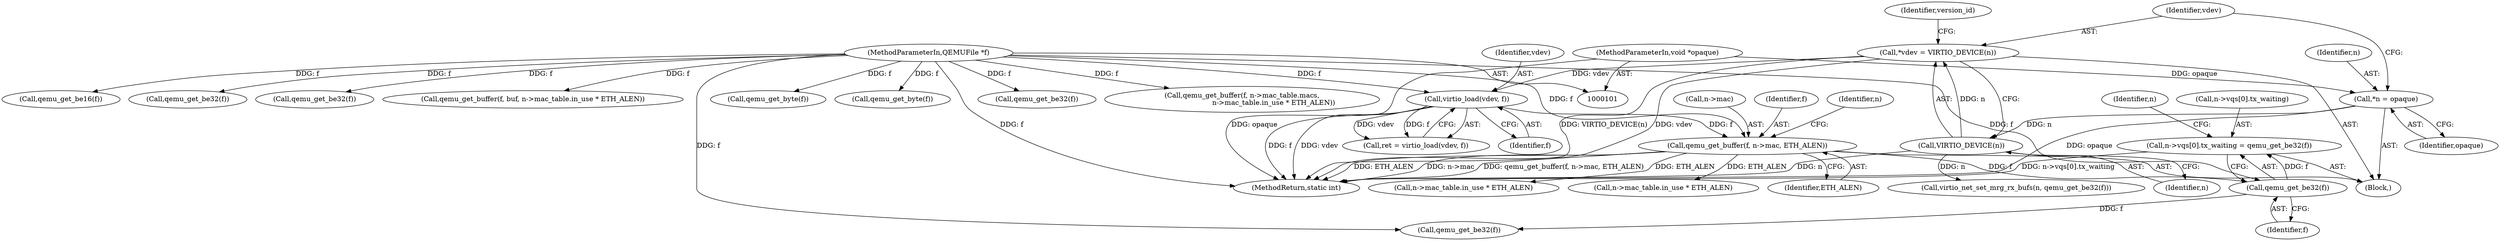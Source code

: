 digraph "0_qemu_98f93ddd84800f207889491e0b5d851386b459cf@array" {
"1000145" [label="(Call,n->vqs[0].tx_waiting = qemu_get_be32(f))"];
"1000153" [label="(Call,qemu_get_be32(f))"];
"1000139" [label="(Call,qemu_get_buffer(f, n->mac, ETH_ALEN))"];
"1000131" [label="(Call,virtio_load(vdev, f))"];
"1000111" [label="(Call,*vdev = VIRTIO_DEVICE(n))"];
"1000113" [label="(Call,VIRTIO_DEVICE(n))"];
"1000107" [label="(Call,*n = opaque)"];
"1000103" [label="(MethodParameterIn,void *opaque)"];
"1000102" [label="(MethodParameterIn,QEMUFile *f)"];
"1000113" [label="(Call,VIRTIO_DEVICE(n))"];
"1000105" [label="(Block,)"];
"1000145" [label="(Call,n->vqs[0].tx_waiting = qemu_get_be32(f))"];
"1000153" [label="(Call,qemu_get_be32(f))"];
"1000227" [label="(Call,qemu_get_buffer(f, n->mac_table.macs,\n                             n->mac_table.in_use * ETH_ALEN))"];
"1000133" [label="(Identifier,f)"];
"1000167" [label="(Call,qemu_get_be16(f))"];
"1000183" [label="(Call,qemu_get_be32(f))"];
"1000154" [label="(Identifier,f)"];
"1000103" [label="(MethodParameterIn,void *opaque)"];
"1000189" [label="(Call,qemu_get_be32(f))"];
"1000129" [label="(Call,ret = virtio_load(vdev, f))"];
"1000258" [label="(Call,qemu_get_buffer(f, buf, n->mac_table.in_use * ETH_ALEN))"];
"1000155" [label="(Call,virtio_net_set_mrg_rx_bufs(n, qemu_get_be32(f)))"];
"1000121" [label="(Identifier,version_id)"];
"1000111" [label="(Call,*vdev = VIRTIO_DEVICE(n))"];
"1000131" [label="(Call,virtio_load(vdev, f))"];
"1000108" [label="(Identifier,n)"];
"1000146" [label="(Call,n->vqs[0].tx_waiting)"];
"1000139" [label="(Call,qemu_get_buffer(f, n->mac, ETH_ALEN))"];
"1000157" [label="(Call,qemu_get_be32(f))"];
"1000261" [label="(Call,n->mac_table.in_use * ETH_ALEN)"];
"1000295" [label="(MethodReturn,static int)"];
"1000140" [label="(Identifier,f)"];
"1000197" [label="(Call,qemu_get_byte(f))"];
"1000149" [label="(Identifier,n)"];
"1000102" [label="(MethodParameterIn,QEMUFile *f)"];
"1000114" [label="(Identifier,n)"];
"1000112" [label="(Identifier,vdev)"];
"1000203" [label="(Call,qemu_get_byte(f))"];
"1000107" [label="(Call,*n = opaque)"];
"1000156" [label="(Identifier,n)"];
"1000216" [label="(Call,qemu_get_be32(f))"];
"1000144" [label="(Identifier,ETH_ALEN)"];
"1000141" [label="(Call,n->mac)"];
"1000109" [label="(Identifier,opaque)"];
"1000132" [label="(Identifier,vdev)"];
"1000234" [label="(Call,n->mac_table.in_use * ETH_ALEN)"];
"1000145" -> "1000105"  [label="AST: "];
"1000145" -> "1000153"  [label="CFG: "];
"1000146" -> "1000145"  [label="AST: "];
"1000153" -> "1000145"  [label="AST: "];
"1000156" -> "1000145"  [label="CFG: "];
"1000145" -> "1000295"  [label="DDG: n->vqs[0].tx_waiting"];
"1000153" -> "1000145"  [label="DDG: f"];
"1000153" -> "1000154"  [label="CFG: "];
"1000154" -> "1000153"  [label="AST: "];
"1000139" -> "1000153"  [label="DDG: f"];
"1000102" -> "1000153"  [label="DDG: f"];
"1000153" -> "1000157"  [label="DDG: f"];
"1000139" -> "1000105"  [label="AST: "];
"1000139" -> "1000144"  [label="CFG: "];
"1000140" -> "1000139"  [label="AST: "];
"1000141" -> "1000139"  [label="AST: "];
"1000144" -> "1000139"  [label="AST: "];
"1000149" -> "1000139"  [label="CFG: "];
"1000139" -> "1000295"  [label="DDG: n->mac"];
"1000139" -> "1000295"  [label="DDG: qemu_get_buffer(f, n->mac, ETH_ALEN)"];
"1000139" -> "1000295"  [label="DDG: ETH_ALEN"];
"1000131" -> "1000139"  [label="DDG: f"];
"1000102" -> "1000139"  [label="DDG: f"];
"1000139" -> "1000234"  [label="DDG: ETH_ALEN"];
"1000139" -> "1000261"  [label="DDG: ETH_ALEN"];
"1000131" -> "1000129"  [label="AST: "];
"1000131" -> "1000133"  [label="CFG: "];
"1000132" -> "1000131"  [label="AST: "];
"1000133" -> "1000131"  [label="AST: "];
"1000129" -> "1000131"  [label="CFG: "];
"1000131" -> "1000295"  [label="DDG: vdev"];
"1000131" -> "1000295"  [label="DDG: f"];
"1000131" -> "1000129"  [label="DDG: vdev"];
"1000131" -> "1000129"  [label="DDG: f"];
"1000111" -> "1000131"  [label="DDG: vdev"];
"1000102" -> "1000131"  [label="DDG: f"];
"1000111" -> "1000105"  [label="AST: "];
"1000111" -> "1000113"  [label="CFG: "];
"1000112" -> "1000111"  [label="AST: "];
"1000113" -> "1000111"  [label="AST: "];
"1000121" -> "1000111"  [label="CFG: "];
"1000111" -> "1000295"  [label="DDG: vdev"];
"1000111" -> "1000295"  [label="DDG: VIRTIO_DEVICE(n)"];
"1000113" -> "1000111"  [label="DDG: n"];
"1000113" -> "1000114"  [label="CFG: "];
"1000114" -> "1000113"  [label="AST: "];
"1000113" -> "1000295"  [label="DDG: n"];
"1000107" -> "1000113"  [label="DDG: n"];
"1000113" -> "1000155"  [label="DDG: n"];
"1000107" -> "1000105"  [label="AST: "];
"1000107" -> "1000109"  [label="CFG: "];
"1000108" -> "1000107"  [label="AST: "];
"1000109" -> "1000107"  [label="AST: "];
"1000112" -> "1000107"  [label="CFG: "];
"1000107" -> "1000295"  [label="DDG: opaque"];
"1000103" -> "1000107"  [label="DDG: opaque"];
"1000103" -> "1000101"  [label="AST: "];
"1000103" -> "1000295"  [label="DDG: opaque"];
"1000102" -> "1000101"  [label="AST: "];
"1000102" -> "1000295"  [label="DDG: f"];
"1000102" -> "1000157"  [label="DDG: f"];
"1000102" -> "1000167"  [label="DDG: f"];
"1000102" -> "1000183"  [label="DDG: f"];
"1000102" -> "1000189"  [label="DDG: f"];
"1000102" -> "1000197"  [label="DDG: f"];
"1000102" -> "1000203"  [label="DDG: f"];
"1000102" -> "1000216"  [label="DDG: f"];
"1000102" -> "1000227"  [label="DDG: f"];
"1000102" -> "1000258"  [label="DDG: f"];
}
